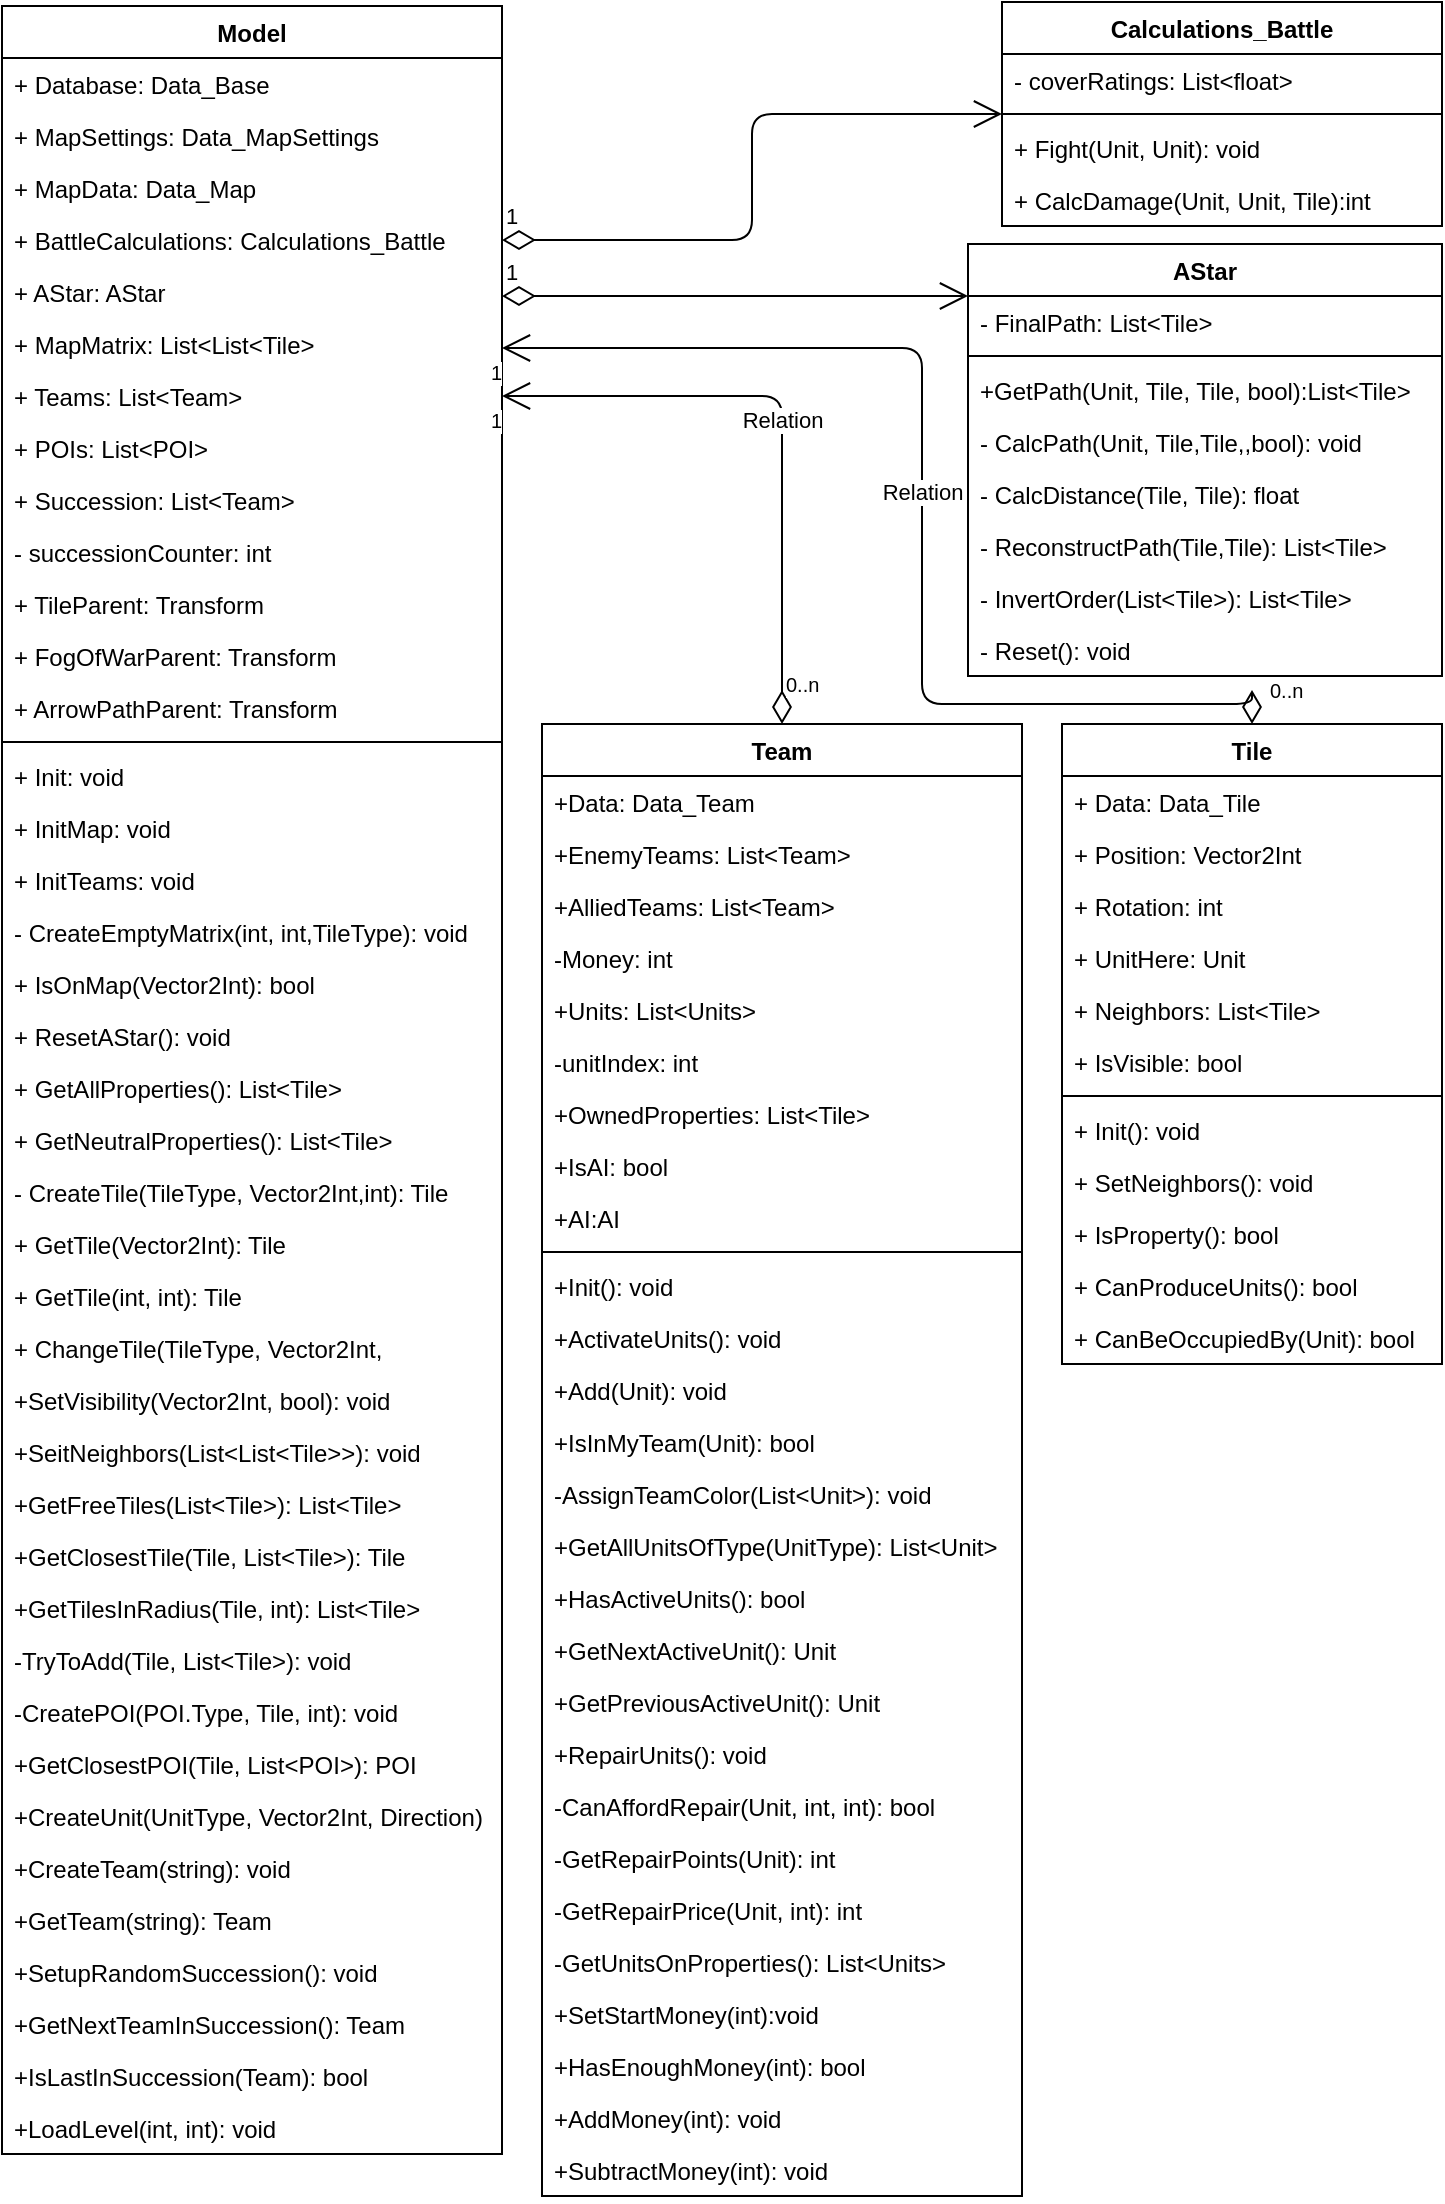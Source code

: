 <mxfile version="11.2.2" type="device" pages="1"><diagram name="Page-1" id="b5b7bab2-c9e2-2cf4-8b2a-24fd1a2a6d21"><mxGraphModel dx="1562" dy="771" grid="1" gridSize="10" guides="1" tooltips="1" connect="1" arrows="1" fold="1" page="1" pageScale="1" pageWidth="827" pageHeight="1169" background="#ffffff" math="0" shadow="0"><root><mxCell id="0"/><mxCell id="1" parent="0"/><mxCell id="hbsxiieKv2ef7Th6O5Lo-16" value="Model" style="swimlane;fontStyle=1;align=center;verticalAlign=top;childLayout=stackLayout;horizontal=1;startSize=26;horizontalStack=0;resizeParent=1;resizeParentMax=0;resizeLast=0;collapsible=1;marginBottom=0;" parent="1" vertex="1"><mxGeometry x="40" y="41" width="250" height="1074" as="geometry"><mxRectangle x="40" y="43" width="70" height="26" as="alternateBounds"/></mxGeometry></mxCell><mxCell id="hbsxiieKv2ef7Th6O5Lo-17" value="+ Database: Data_Base" style="text;strokeColor=none;fillColor=none;align=left;verticalAlign=top;spacingLeft=4;spacingRight=4;overflow=hidden;rotatable=0;points=[[0,0.5],[1,0.5]];portConstraint=eastwest;" parent="hbsxiieKv2ef7Th6O5Lo-16" vertex="1"><mxGeometry y="26" width="250" height="26" as="geometry"/></mxCell><mxCell id="hbsxiieKv2ef7Th6O5Lo-24" value="+ MapSettings: Data_MapSettings" style="text;strokeColor=none;fillColor=none;align=left;verticalAlign=top;spacingLeft=4;spacingRight=4;overflow=hidden;rotatable=0;points=[[0,0.5],[1,0.5]];portConstraint=eastwest;" parent="hbsxiieKv2ef7Th6O5Lo-16" vertex="1"><mxGeometry y="52" width="250" height="26" as="geometry"/></mxCell><mxCell id="hbsxiieKv2ef7Th6O5Lo-25" value="+ MapData: Data_Map" style="text;strokeColor=none;fillColor=none;align=left;verticalAlign=top;spacingLeft=4;spacingRight=4;overflow=hidden;rotatable=0;points=[[0,0.5],[1,0.5]];portConstraint=eastwest;" parent="hbsxiieKv2ef7Th6O5Lo-16" vertex="1"><mxGeometry y="78" width="250" height="26" as="geometry"/></mxCell><mxCell id="hbsxiieKv2ef7Th6O5Lo-26" value="+ BattleCalculations: Calculations_Battle" style="text;strokeColor=none;fillColor=none;align=left;verticalAlign=top;spacingLeft=4;spacingRight=4;overflow=hidden;rotatable=0;points=[[0,0.5],[1,0.5]];portConstraint=eastwest;" parent="hbsxiieKv2ef7Th6O5Lo-16" vertex="1"><mxGeometry y="104" width="250" height="26" as="geometry"/></mxCell><mxCell id="1qMAoFC8SpjkenO8ceGk-7" value="+ AStar: AStar" style="text;strokeColor=none;fillColor=none;align=left;verticalAlign=top;spacingLeft=4;spacingRight=4;overflow=hidden;rotatable=0;points=[[0,0.5],[1,0.5]];portConstraint=eastwest;" vertex="1" parent="hbsxiieKv2ef7Th6O5Lo-16"><mxGeometry y="130" width="250" height="26" as="geometry"/></mxCell><mxCell id="hbsxiieKv2ef7Th6O5Lo-27" value="+ MapMatrix: List&lt;List&lt;Tile&gt;&#xA;" style="text;strokeColor=none;fillColor=none;align=left;verticalAlign=top;spacingLeft=4;spacingRight=4;overflow=hidden;rotatable=0;points=[[0,0.5],[1,0.5]];portConstraint=eastwest;" parent="hbsxiieKv2ef7Th6O5Lo-16" vertex="1"><mxGeometry y="156" width="250" height="26" as="geometry"/></mxCell><mxCell id="hbsxiieKv2ef7Th6O5Lo-70" value="+ Teams: List&lt;Team&gt;" style="text;strokeColor=none;fillColor=none;align=left;verticalAlign=top;spacingLeft=4;spacingRight=4;overflow=hidden;rotatable=0;points=[[0,0.5],[1,0.5]];portConstraint=eastwest;" parent="hbsxiieKv2ef7Th6O5Lo-16" vertex="1"><mxGeometry y="182" width="250" height="26" as="geometry"/></mxCell><mxCell id="1qMAoFC8SpjkenO8ceGk-35" value="+ POIs: List&lt;POI&gt;" style="text;strokeColor=none;fillColor=none;align=left;verticalAlign=top;spacingLeft=4;spacingRight=4;overflow=hidden;rotatable=0;points=[[0,0.5],[1,0.5]];portConstraint=eastwest;" vertex="1" parent="hbsxiieKv2ef7Th6O5Lo-16"><mxGeometry y="208" width="250" height="26" as="geometry"/></mxCell><mxCell id="1qMAoFC8SpjkenO8ceGk-36" value="+ Succession: List&lt;Team&gt;" style="text;strokeColor=none;fillColor=none;align=left;verticalAlign=top;spacingLeft=4;spacingRight=4;overflow=hidden;rotatable=0;points=[[0,0.5],[1,0.5]];portConstraint=eastwest;" vertex="1" parent="hbsxiieKv2ef7Th6O5Lo-16"><mxGeometry y="234" width="250" height="26" as="geometry"/></mxCell><mxCell id="1qMAoFC8SpjkenO8ceGk-37" value="- successionCounter: int" style="text;strokeColor=none;fillColor=none;align=left;verticalAlign=top;spacingLeft=4;spacingRight=4;overflow=hidden;rotatable=0;points=[[0,0.5],[1,0.5]];portConstraint=eastwest;" vertex="1" parent="hbsxiieKv2ef7Th6O5Lo-16"><mxGeometry y="260" width="250" height="26" as="geometry"/></mxCell><mxCell id="1qMAoFC8SpjkenO8ceGk-38" value="+ TileParent: Transform" style="text;strokeColor=none;fillColor=none;align=left;verticalAlign=top;spacingLeft=4;spacingRight=4;overflow=hidden;rotatable=0;points=[[0,0.5],[1,0.5]];portConstraint=eastwest;" vertex="1" parent="hbsxiieKv2ef7Th6O5Lo-16"><mxGeometry y="286" width="250" height="26" as="geometry"/></mxCell><mxCell id="1qMAoFC8SpjkenO8ceGk-39" value="+ FogOfWarParent: Transform" style="text;strokeColor=none;fillColor=none;align=left;verticalAlign=top;spacingLeft=4;spacingRight=4;overflow=hidden;rotatable=0;points=[[0,0.5],[1,0.5]];portConstraint=eastwest;" vertex="1" parent="hbsxiieKv2ef7Th6O5Lo-16"><mxGeometry y="312" width="250" height="26" as="geometry"/></mxCell><mxCell id="1qMAoFC8SpjkenO8ceGk-40" value="+ ArrowPathParent: Transform" style="text;strokeColor=none;fillColor=none;align=left;verticalAlign=top;spacingLeft=4;spacingRight=4;overflow=hidden;rotatable=0;points=[[0,0.5],[1,0.5]];portConstraint=eastwest;" vertex="1" parent="hbsxiieKv2ef7Th6O5Lo-16"><mxGeometry y="338" width="250" height="26" as="geometry"/></mxCell><mxCell id="hbsxiieKv2ef7Th6O5Lo-18" value="" style="line;strokeWidth=1;fillColor=none;align=left;verticalAlign=middle;spacingTop=-1;spacingLeft=3;spacingRight=3;rotatable=0;labelPosition=right;points=[];portConstraint=eastwest;" parent="hbsxiieKv2ef7Th6O5Lo-16" vertex="1"><mxGeometry y="364" width="250" height="8" as="geometry"/></mxCell><mxCell id="hbsxiieKv2ef7Th6O5Lo-19" value="+ Init: void" style="text;strokeColor=none;fillColor=none;align=left;verticalAlign=top;spacingLeft=4;spacingRight=4;overflow=hidden;rotatable=0;points=[[0,0.5],[1,0.5]];portConstraint=eastwest;" parent="hbsxiieKv2ef7Th6O5Lo-16" vertex="1"><mxGeometry y="372" width="250" height="26" as="geometry"/></mxCell><mxCell id="1qMAoFC8SpjkenO8ceGk-41" value="+ InitMap: void" style="text;strokeColor=none;fillColor=none;align=left;verticalAlign=top;spacingLeft=4;spacingRight=4;overflow=hidden;rotatable=0;points=[[0,0.5],[1,0.5]];portConstraint=eastwest;" vertex="1" parent="hbsxiieKv2ef7Th6O5Lo-16"><mxGeometry y="398" width="250" height="26" as="geometry"/></mxCell><mxCell id="1qMAoFC8SpjkenO8ceGk-42" value="+ InitTeams: void" style="text;strokeColor=none;fillColor=none;align=left;verticalAlign=top;spacingLeft=4;spacingRight=4;overflow=hidden;rotatable=0;points=[[0,0.5],[1,0.5]];portConstraint=eastwest;" vertex="1" parent="hbsxiieKv2ef7Th6O5Lo-16"><mxGeometry y="424" width="250" height="26" as="geometry"/></mxCell><mxCell id="1qMAoFC8SpjkenO8ceGk-43" value="- CreateEmptyMatrix(int, int,TileType): void" style="text;strokeColor=none;fillColor=none;align=left;verticalAlign=top;spacingLeft=4;spacingRight=4;overflow=hidden;rotatable=0;points=[[0,0.5],[1,0.5]];portConstraint=eastwest;" vertex="1" parent="hbsxiieKv2ef7Th6O5Lo-16"><mxGeometry y="450" width="250" height="26" as="geometry"/></mxCell><mxCell id="1qMAoFC8SpjkenO8ceGk-44" value="+ IsOnMap(Vector2Int): bool" style="text;strokeColor=none;fillColor=none;align=left;verticalAlign=top;spacingLeft=4;spacingRight=4;overflow=hidden;rotatable=0;points=[[0,0.5],[1,0.5]];portConstraint=eastwest;" vertex="1" parent="hbsxiieKv2ef7Th6O5Lo-16"><mxGeometry y="476" width="250" height="26" as="geometry"/></mxCell><mxCell id="hbsxiieKv2ef7Th6O5Lo-28" value="+ ResetAStar(): void" style="text;strokeColor=none;fillColor=none;align=left;verticalAlign=top;spacingLeft=4;spacingRight=4;overflow=hidden;rotatable=0;points=[[0,0.5],[1,0.5]];portConstraint=eastwest;" parent="hbsxiieKv2ef7Th6O5Lo-16" vertex="1"><mxGeometry y="502" width="250" height="26" as="geometry"/></mxCell><mxCell id="hbsxiieKv2ef7Th6O5Lo-29" value="+ GetAllProperties(): List&lt;Tile&gt;" style="text;strokeColor=none;fillColor=none;align=left;verticalAlign=top;spacingLeft=4;spacingRight=4;overflow=hidden;rotatable=0;points=[[0,0.5],[1,0.5]];portConstraint=eastwest;" parent="hbsxiieKv2ef7Th6O5Lo-16" vertex="1"><mxGeometry y="528" width="250" height="26" as="geometry"/></mxCell><mxCell id="1qMAoFC8SpjkenO8ceGk-46" value="+ GetNeutralProperties(): List&lt;Tile&gt;" style="text;strokeColor=none;fillColor=none;align=left;verticalAlign=top;spacingLeft=4;spacingRight=4;overflow=hidden;rotatable=0;points=[[0,0.5],[1,0.5]];portConstraint=eastwest;" vertex="1" parent="hbsxiieKv2ef7Th6O5Lo-16"><mxGeometry y="554" width="250" height="26" as="geometry"/></mxCell><mxCell id="hbsxiieKv2ef7Th6O5Lo-30" value="- CreateTile(TileType, Vector2Int,int): Tile" style="text;strokeColor=none;fillColor=none;align=left;verticalAlign=top;spacingLeft=4;spacingRight=4;overflow=hidden;rotatable=0;points=[[0,0.5],[1,0.5]];portConstraint=eastwest;" parent="hbsxiieKv2ef7Th6O5Lo-16" vertex="1"><mxGeometry y="580" width="250" height="26" as="geometry"/></mxCell><mxCell id="1qMAoFC8SpjkenO8ceGk-47" value="+ GetTile(Vector2Int): Tile" style="text;strokeColor=none;fillColor=none;align=left;verticalAlign=top;spacingLeft=4;spacingRight=4;overflow=hidden;rotatable=0;points=[[0,0.5],[1,0.5]];portConstraint=eastwest;" vertex="1" parent="hbsxiieKv2ef7Th6O5Lo-16"><mxGeometry y="606" width="250" height="26" as="geometry"/></mxCell><mxCell id="1qMAoFC8SpjkenO8ceGk-48" value="+ GetTile(int, int): Tile" style="text;strokeColor=none;fillColor=none;align=left;verticalAlign=top;spacingLeft=4;spacingRight=4;overflow=hidden;rotatable=0;points=[[0,0.5],[1,0.5]];portConstraint=eastwest;" vertex="1" parent="hbsxiieKv2ef7Th6O5Lo-16"><mxGeometry y="632" width="250" height="26" as="geometry"/></mxCell><mxCell id="1qMAoFC8SpjkenO8ceGk-49" value="+ ChangeTile(TileType, Vector2Int, " style="text;strokeColor=none;fillColor=none;align=left;verticalAlign=top;spacingLeft=4;spacingRight=4;overflow=hidden;rotatable=0;points=[[0,0.5],[1,0.5]];portConstraint=eastwest;" vertex="1" parent="hbsxiieKv2ef7Th6O5Lo-16"><mxGeometry y="658" width="250" height="26" as="geometry"/></mxCell><mxCell id="hbsxiieKv2ef7Th6O5Lo-31" value="+SetVisibility(Vector2Int, bool): void" style="text;strokeColor=none;fillColor=none;align=left;verticalAlign=top;spacingLeft=4;spacingRight=4;overflow=hidden;rotatable=0;points=[[0,0.5],[1,0.5]];portConstraint=eastwest;" parent="hbsxiieKv2ef7Th6O5Lo-16" vertex="1"><mxGeometry y="684" width="250" height="26" as="geometry"/></mxCell><mxCell id="1qMAoFC8SpjkenO8ceGk-50" value="+SeitNeighbors(List&lt;List&lt;Tile&gt;&gt;): void&#xA;" style="text;strokeColor=none;fillColor=none;align=left;verticalAlign=top;spacingLeft=4;spacingRight=4;overflow=hidden;rotatable=0;points=[[0,0.5],[1,0.5]];portConstraint=eastwest;" vertex="1" parent="hbsxiieKv2ef7Th6O5Lo-16"><mxGeometry y="710" width="250" height="26" as="geometry"/></mxCell><mxCell id="1qMAoFC8SpjkenO8ceGk-51" value="+GetFreeTiles(List&lt;Tile&gt;): List&lt;Tile&gt;" style="text;strokeColor=none;fillColor=none;align=left;verticalAlign=top;spacingLeft=4;spacingRight=4;overflow=hidden;rotatable=0;points=[[0,0.5],[1,0.5]];portConstraint=eastwest;" vertex="1" parent="hbsxiieKv2ef7Th6O5Lo-16"><mxGeometry y="736" width="250" height="26" as="geometry"/></mxCell><mxCell id="1qMAoFC8SpjkenO8ceGk-52" value="+GetClosestTile(Tile, List&lt;Tile&gt;): Tile" style="text;strokeColor=none;fillColor=none;align=left;verticalAlign=top;spacingLeft=4;spacingRight=4;overflow=hidden;rotatable=0;points=[[0,0.5],[1,0.5]];portConstraint=eastwest;" vertex="1" parent="hbsxiieKv2ef7Th6O5Lo-16"><mxGeometry y="762" width="250" height="26" as="geometry"/></mxCell><mxCell id="1qMAoFC8SpjkenO8ceGk-53" value="+GetTilesInRadius(Tile, int): List&lt;Tile&gt;" style="text;strokeColor=none;fillColor=none;align=left;verticalAlign=top;spacingLeft=4;spacingRight=4;overflow=hidden;rotatable=0;points=[[0,0.5],[1,0.5]];portConstraint=eastwest;" vertex="1" parent="hbsxiieKv2ef7Th6O5Lo-16"><mxGeometry y="788" width="250" height="26" as="geometry"/></mxCell><mxCell id="hbsxiieKv2ef7Th6O5Lo-32" value="-TryToAdd(Tile, List&lt;Tile&gt;): void" style="text;strokeColor=none;fillColor=none;align=left;verticalAlign=top;spacingLeft=4;spacingRight=4;overflow=hidden;rotatable=0;points=[[0,0.5],[1,0.5]];portConstraint=eastwest;" parent="hbsxiieKv2ef7Th6O5Lo-16" vertex="1"><mxGeometry y="814" width="250" height="26" as="geometry"/></mxCell><mxCell id="1qMAoFC8SpjkenO8ceGk-54" value="-CreatePOI(POI.Type, Tile, int): void" style="text;strokeColor=none;fillColor=none;align=left;verticalAlign=top;spacingLeft=4;spacingRight=4;overflow=hidden;rotatable=0;points=[[0,0.5],[1,0.5]];portConstraint=eastwest;" vertex="1" parent="hbsxiieKv2ef7Th6O5Lo-16"><mxGeometry y="840" width="250" height="26" as="geometry"/></mxCell><mxCell id="1qMAoFC8SpjkenO8ceGk-55" value="+GetClosestPOI(Tile, List&lt;POI&gt;): POI" style="text;strokeColor=none;fillColor=none;align=left;verticalAlign=top;spacingLeft=4;spacingRight=4;overflow=hidden;rotatable=0;points=[[0,0.5],[1,0.5]];portConstraint=eastwest;" vertex="1" parent="hbsxiieKv2ef7Th6O5Lo-16"><mxGeometry y="866" width="250" height="26" as="geometry"/></mxCell><mxCell id="1qMAoFC8SpjkenO8ceGk-56" value="+CreateUnit(UnitType, Vector2Int, Direction)" style="text;strokeColor=none;fillColor=none;align=left;verticalAlign=top;spacingLeft=4;spacingRight=4;overflow=hidden;rotatable=0;points=[[0,0.5],[1,0.5]];portConstraint=eastwest;" vertex="1" parent="hbsxiieKv2ef7Th6O5Lo-16"><mxGeometry y="892" width="250" height="26" as="geometry"/></mxCell><mxCell id="1qMAoFC8SpjkenO8ceGk-57" value="+CreateTeam(string): void" style="text;strokeColor=none;fillColor=none;align=left;verticalAlign=top;spacingLeft=4;spacingRight=4;overflow=hidden;rotatable=0;points=[[0,0.5],[1,0.5]];portConstraint=eastwest;" vertex="1" parent="hbsxiieKv2ef7Th6O5Lo-16"><mxGeometry y="918" width="250" height="26" as="geometry"/></mxCell><mxCell id="1qMAoFC8SpjkenO8ceGk-59" value="+GetTeam(string): Team" style="text;strokeColor=none;fillColor=none;align=left;verticalAlign=top;spacingLeft=4;spacingRight=4;overflow=hidden;rotatable=0;points=[[0,0.5],[1,0.5]];portConstraint=eastwest;" vertex="1" parent="hbsxiieKv2ef7Th6O5Lo-16"><mxGeometry y="944" width="250" height="26" as="geometry"/></mxCell><mxCell id="1qMAoFC8SpjkenO8ceGk-60" value="+SetupRandomSuccession(): void" style="text;strokeColor=none;fillColor=none;align=left;verticalAlign=top;spacingLeft=4;spacingRight=4;overflow=hidden;rotatable=0;points=[[0,0.5],[1,0.5]];portConstraint=eastwest;" vertex="1" parent="hbsxiieKv2ef7Th6O5Lo-16"><mxGeometry y="970" width="250" height="26" as="geometry"/></mxCell><mxCell id="1qMAoFC8SpjkenO8ceGk-61" value="+GetNextTeamInSuccession(): Team" style="text;strokeColor=none;fillColor=none;align=left;verticalAlign=top;spacingLeft=4;spacingRight=4;overflow=hidden;rotatable=0;points=[[0,0.5],[1,0.5]];portConstraint=eastwest;" vertex="1" parent="hbsxiieKv2ef7Th6O5Lo-16"><mxGeometry y="996" width="250" height="26" as="geometry"/></mxCell><mxCell id="1qMAoFC8SpjkenO8ceGk-62" value="+IsLastInSuccession(Team): bool" style="text;strokeColor=none;fillColor=none;align=left;verticalAlign=top;spacingLeft=4;spacingRight=4;overflow=hidden;rotatable=0;points=[[0,0.5],[1,0.5]];portConstraint=eastwest;" vertex="1" parent="hbsxiieKv2ef7Th6O5Lo-16"><mxGeometry y="1022" width="250" height="26" as="geometry"/></mxCell><mxCell id="1qMAoFC8SpjkenO8ceGk-64" value="+LoadLevel(int, int): void" style="text;strokeColor=none;fillColor=none;align=left;verticalAlign=top;spacingLeft=4;spacingRight=4;overflow=hidden;rotatable=0;points=[[0,0.5],[1,0.5]];portConstraint=eastwest;" vertex="1" parent="hbsxiieKv2ef7Th6O5Lo-16"><mxGeometry y="1048" width="250" height="26" as="geometry"/></mxCell><mxCell id="hbsxiieKv2ef7Th6O5Lo-63" value="Calculations_Battle" style="swimlane;fontStyle=1;align=center;verticalAlign=top;childLayout=stackLayout;horizontal=1;startSize=26;horizontalStack=0;resizeParent=1;resizeParentMax=0;resizeLast=0;collapsible=1;marginBottom=0;" parent="1" vertex="1"><mxGeometry x="540" y="39" width="220" height="112" as="geometry"/></mxCell><mxCell id="hbsxiieKv2ef7Th6O5Lo-64" value="- coverRatings: List&lt;float&gt;" style="text;strokeColor=none;fillColor=none;align=left;verticalAlign=top;spacingLeft=4;spacingRight=4;overflow=hidden;rotatable=0;points=[[0,0.5],[1,0.5]];portConstraint=eastwest;" parent="hbsxiieKv2ef7Th6O5Lo-63" vertex="1"><mxGeometry y="26" width="220" height="26" as="geometry"/></mxCell><mxCell id="hbsxiieKv2ef7Th6O5Lo-65" value="" style="line;strokeWidth=1;fillColor=none;align=left;verticalAlign=middle;spacingTop=-1;spacingLeft=3;spacingRight=3;rotatable=0;labelPosition=right;points=[];portConstraint=eastwest;" parent="hbsxiieKv2ef7Th6O5Lo-63" vertex="1"><mxGeometry y="52" width="220" height="8" as="geometry"/></mxCell><mxCell id="hbsxiieKv2ef7Th6O5Lo-66" value="+ Fight(Unit, Unit): void" style="text;strokeColor=none;fillColor=none;align=left;verticalAlign=top;spacingLeft=4;spacingRight=4;overflow=hidden;rotatable=0;points=[[0,0.5],[1,0.5]];portConstraint=eastwest;" parent="hbsxiieKv2ef7Th6O5Lo-63" vertex="1"><mxGeometry y="60" width="220" height="26" as="geometry"/></mxCell><mxCell id="hbsxiieKv2ef7Th6O5Lo-68" value="+ CalcDamage(Unit, Unit, Tile):int" style="text;strokeColor=none;fillColor=none;align=left;verticalAlign=top;spacingLeft=4;spacingRight=4;overflow=hidden;rotatable=0;points=[[0,0.5],[1,0.5]];portConstraint=eastwest;" parent="hbsxiieKv2ef7Th6O5Lo-63" vertex="1"><mxGeometry y="86" width="220" height="26" as="geometry"/></mxCell><mxCell id="hbsxiieKv2ef7Th6O5Lo-71" value="Tile" style="swimlane;fontStyle=1;align=center;verticalAlign=top;childLayout=stackLayout;horizontal=1;startSize=26;horizontalStack=0;resizeParent=1;resizeParentMax=0;resizeLast=0;collapsible=1;marginBottom=0;" parent="1" vertex="1"><mxGeometry x="570" y="400" width="190" height="320" as="geometry"/></mxCell><mxCell id="hbsxiieKv2ef7Th6O5Lo-72" value="+ Data: Data_Tile" style="text;strokeColor=none;fillColor=none;align=left;verticalAlign=top;spacingLeft=4;spacingRight=4;overflow=hidden;rotatable=0;points=[[0,0.5],[1,0.5]];portConstraint=eastwest;" parent="hbsxiieKv2ef7Th6O5Lo-71" vertex="1"><mxGeometry y="26" width="190" height="26" as="geometry"/></mxCell><mxCell id="hbsxiieKv2ef7Th6O5Lo-85" value="+ Position: Vector2Int" style="text;strokeColor=none;fillColor=none;align=left;verticalAlign=top;spacingLeft=4;spacingRight=4;overflow=hidden;rotatable=0;points=[[0,0.5],[1,0.5]];portConstraint=eastwest;" parent="hbsxiieKv2ef7Th6O5Lo-71" vertex="1"><mxGeometry y="52" width="190" height="26" as="geometry"/></mxCell><mxCell id="hbsxiieKv2ef7Th6O5Lo-86" value="+ Rotation: int" style="text;strokeColor=none;fillColor=none;align=left;verticalAlign=top;spacingLeft=4;spacingRight=4;overflow=hidden;rotatable=0;points=[[0,0.5],[1,0.5]];portConstraint=eastwest;" parent="hbsxiieKv2ef7Th6O5Lo-71" vertex="1"><mxGeometry y="78" width="190" height="26" as="geometry"/></mxCell><mxCell id="hbsxiieKv2ef7Th6O5Lo-87" value="+ UnitHere: Unit" style="text;strokeColor=none;fillColor=none;align=left;verticalAlign=top;spacingLeft=4;spacingRight=4;overflow=hidden;rotatable=0;points=[[0,0.5],[1,0.5]];portConstraint=eastwest;" parent="hbsxiieKv2ef7Th6O5Lo-71" vertex="1"><mxGeometry y="104" width="190" height="26" as="geometry"/></mxCell><mxCell id="hbsxiieKv2ef7Th6O5Lo-88" value="+ Neighbors: List&lt;Tile&gt;" style="text;strokeColor=none;fillColor=none;align=left;verticalAlign=top;spacingLeft=4;spacingRight=4;overflow=hidden;rotatable=0;points=[[0,0.5],[1,0.5]];portConstraint=eastwest;" parent="hbsxiieKv2ef7Th6O5Lo-71" vertex="1"><mxGeometry y="130" width="190" height="26" as="geometry"/></mxCell><mxCell id="hbsxiieKv2ef7Th6O5Lo-89" value="+ IsVisible: bool" style="text;strokeColor=none;fillColor=none;align=left;verticalAlign=top;spacingLeft=4;spacingRight=4;overflow=hidden;rotatable=0;points=[[0,0.5],[1,0.5]];portConstraint=eastwest;" parent="hbsxiieKv2ef7Th6O5Lo-71" vertex="1"><mxGeometry y="156" width="190" height="26" as="geometry"/></mxCell><mxCell id="hbsxiieKv2ef7Th6O5Lo-73" value="" style="line;strokeWidth=1;fillColor=none;align=left;verticalAlign=middle;spacingTop=-1;spacingLeft=3;spacingRight=3;rotatable=0;labelPosition=right;points=[];portConstraint=eastwest;" parent="hbsxiieKv2ef7Th6O5Lo-71" vertex="1"><mxGeometry y="182" width="190" height="8" as="geometry"/></mxCell><mxCell id="hbsxiieKv2ef7Th6O5Lo-74" value="+ Init(): void" style="text;strokeColor=none;fillColor=none;align=left;verticalAlign=top;spacingLeft=4;spacingRight=4;overflow=hidden;rotatable=0;points=[[0,0.5],[1,0.5]];portConstraint=eastwest;" parent="hbsxiieKv2ef7Th6O5Lo-71" vertex="1"><mxGeometry y="190" width="190" height="26" as="geometry"/></mxCell><mxCell id="hbsxiieKv2ef7Th6O5Lo-91" value="+ SetNeighbors(): void" style="text;strokeColor=none;fillColor=none;align=left;verticalAlign=top;spacingLeft=4;spacingRight=4;overflow=hidden;rotatable=0;points=[[0,0.5],[1,0.5]];portConstraint=eastwest;" parent="hbsxiieKv2ef7Th6O5Lo-71" vertex="1"><mxGeometry y="216" width="190" height="26" as="geometry"/></mxCell><mxCell id="hbsxiieKv2ef7Th6O5Lo-92" value="+ IsProperty(): bool" style="text;strokeColor=none;fillColor=none;align=left;verticalAlign=top;spacingLeft=4;spacingRight=4;overflow=hidden;rotatable=0;points=[[0,0.5],[1,0.5]];portConstraint=eastwest;" parent="hbsxiieKv2ef7Th6O5Lo-71" vertex="1"><mxGeometry y="242" width="190" height="26" as="geometry"/></mxCell><mxCell id="hbsxiieKv2ef7Th6O5Lo-93" value="+ CanProduceUnits(): bool" style="text;strokeColor=none;fillColor=none;align=left;verticalAlign=top;spacingLeft=4;spacingRight=4;overflow=hidden;rotatable=0;points=[[0,0.5],[1,0.5]];portConstraint=eastwest;" parent="hbsxiieKv2ef7Th6O5Lo-71" vertex="1"><mxGeometry y="268" width="190" height="26" as="geometry"/></mxCell><mxCell id="hbsxiieKv2ef7Th6O5Lo-94" value="+ CanBeOccupiedBy(Unit): bool" style="text;strokeColor=none;fillColor=none;align=left;verticalAlign=top;spacingLeft=4;spacingRight=4;overflow=hidden;rotatable=0;points=[[0,0.5],[1,0.5]];portConstraint=eastwest;" parent="hbsxiieKv2ef7Th6O5Lo-71" vertex="1"><mxGeometry y="294" width="190" height="26" as="geometry"/></mxCell><mxCell id="hbsxiieKv2ef7Th6O5Lo-75" value="Relation" style="endArrow=open;html=1;endSize=12;startArrow=diamondThin;startSize=14;startFill=0;edgeStyle=orthogonalEdgeStyle;" parent="1" source="hbsxiieKv2ef7Th6O5Lo-71" target="hbsxiieKv2ef7Th6O5Lo-27" edge="1"><mxGeometry relative="1" as="geometry"><mxPoint x="560" y="190" as="sourcePoint"/><mxPoint x="720" y="190" as="targetPoint"/><Array as="points"><mxPoint x="665" y="390"/><mxPoint x="500" y="390"/><mxPoint x="500" y="212"/></Array></mxGeometry></mxCell><mxCell id="hbsxiieKv2ef7Th6O5Lo-76" value="0..n" style="resizable=0;html=1;align=left;verticalAlign=top;labelBackgroundColor=#ffffff;fontSize=10;" parent="hbsxiieKv2ef7Th6O5Lo-75" connectable="0" vertex="1"><mxGeometry x="-1" relative="1" as="geometry"><mxPoint x="7" y="-29" as="offset"/></mxGeometry></mxCell><mxCell id="hbsxiieKv2ef7Th6O5Lo-77" value="1" style="resizable=0;html=1;align=right;verticalAlign=top;labelBackgroundColor=#ffffff;fontSize=10;" parent="hbsxiieKv2ef7Th6O5Lo-75" connectable="0" vertex="1"><mxGeometry x="1" relative="1" as="geometry"/></mxCell><mxCell id="1qMAoFC8SpjkenO8ceGk-2" value="Team" style="swimlane;fontStyle=1;align=center;verticalAlign=top;childLayout=stackLayout;horizontal=1;startSize=26;horizontalStack=0;resizeParent=1;resizeParentMax=0;resizeLast=0;collapsible=1;marginBottom=0;" vertex="1" parent="1"><mxGeometry x="310" y="400" width="240" height="736" as="geometry"/></mxCell><mxCell id="1qMAoFC8SpjkenO8ceGk-3" value="+Data: Data_Team" style="text;strokeColor=none;fillColor=none;align=left;verticalAlign=top;spacingLeft=4;spacingRight=4;overflow=hidden;rotatable=0;points=[[0,0.5],[1,0.5]];portConstraint=eastwest;" vertex="1" parent="1qMAoFC8SpjkenO8ceGk-2"><mxGeometry y="26" width="240" height="26" as="geometry"/></mxCell><mxCell id="1qMAoFC8SpjkenO8ceGk-69" value="+EnemyTeams: List&lt;Team&gt;" style="text;strokeColor=none;fillColor=none;align=left;verticalAlign=top;spacingLeft=4;spacingRight=4;overflow=hidden;rotatable=0;points=[[0,0.5],[1,0.5]];portConstraint=eastwest;" vertex="1" parent="1qMAoFC8SpjkenO8ceGk-2"><mxGeometry y="52" width="240" height="26" as="geometry"/></mxCell><mxCell id="1qMAoFC8SpjkenO8ceGk-70" value="+AlliedTeams: List&lt;Team&gt;" style="text;strokeColor=none;fillColor=none;align=left;verticalAlign=top;spacingLeft=4;spacingRight=4;overflow=hidden;rotatable=0;points=[[0,0.5],[1,0.5]];portConstraint=eastwest;" vertex="1" parent="1qMAoFC8SpjkenO8ceGk-2"><mxGeometry y="78" width="240" height="26" as="geometry"/></mxCell><mxCell id="1qMAoFC8SpjkenO8ceGk-71" value="-Money: int" style="text;strokeColor=none;fillColor=none;align=left;verticalAlign=top;spacingLeft=4;spacingRight=4;overflow=hidden;rotatable=0;points=[[0,0.5],[1,0.5]];portConstraint=eastwest;" vertex="1" parent="1qMAoFC8SpjkenO8ceGk-2"><mxGeometry y="104" width="240" height="26" as="geometry"/></mxCell><mxCell id="1qMAoFC8SpjkenO8ceGk-72" value="+Units: List&lt;Units&gt;" style="text;strokeColor=none;fillColor=none;align=left;verticalAlign=top;spacingLeft=4;spacingRight=4;overflow=hidden;rotatable=0;points=[[0,0.5],[1,0.5]];portConstraint=eastwest;" vertex="1" parent="1qMAoFC8SpjkenO8ceGk-2"><mxGeometry y="130" width="240" height="26" as="geometry"/></mxCell><mxCell id="1qMAoFC8SpjkenO8ceGk-73" value="-unitIndex: int" style="text;strokeColor=none;fillColor=none;align=left;verticalAlign=top;spacingLeft=4;spacingRight=4;overflow=hidden;rotatable=0;points=[[0,0.5],[1,0.5]];portConstraint=eastwest;" vertex="1" parent="1qMAoFC8SpjkenO8ceGk-2"><mxGeometry y="156" width="240" height="26" as="geometry"/></mxCell><mxCell id="1qMAoFC8SpjkenO8ceGk-74" value="+OwnedProperties: List&lt;Tile&gt;" style="text;strokeColor=none;fillColor=none;align=left;verticalAlign=top;spacingLeft=4;spacingRight=4;overflow=hidden;rotatable=0;points=[[0,0.5],[1,0.5]];portConstraint=eastwest;" vertex="1" parent="1qMAoFC8SpjkenO8ceGk-2"><mxGeometry y="182" width="240" height="26" as="geometry"/></mxCell><mxCell id="1qMAoFC8SpjkenO8ceGk-75" value="+IsAI: bool" style="text;strokeColor=none;fillColor=none;align=left;verticalAlign=top;spacingLeft=4;spacingRight=4;overflow=hidden;rotatable=0;points=[[0,0.5],[1,0.5]];portConstraint=eastwest;" vertex="1" parent="1qMAoFC8SpjkenO8ceGk-2"><mxGeometry y="208" width="240" height="26" as="geometry"/></mxCell><mxCell id="1qMAoFC8SpjkenO8ceGk-76" value="+AI:AI" style="text;strokeColor=none;fillColor=none;align=left;verticalAlign=top;spacingLeft=4;spacingRight=4;overflow=hidden;rotatable=0;points=[[0,0.5],[1,0.5]];portConstraint=eastwest;" vertex="1" parent="1qMAoFC8SpjkenO8ceGk-2"><mxGeometry y="234" width="240" height="26" as="geometry"/></mxCell><mxCell id="1qMAoFC8SpjkenO8ceGk-4" value="" style="line;strokeWidth=1;fillColor=none;align=left;verticalAlign=middle;spacingTop=-1;spacingLeft=3;spacingRight=3;rotatable=0;labelPosition=right;points=[];portConstraint=eastwest;" vertex="1" parent="1qMAoFC8SpjkenO8ceGk-2"><mxGeometry y="260" width="240" height="8" as="geometry"/></mxCell><mxCell id="1qMAoFC8SpjkenO8ceGk-5" value="+Init(): void&#xA;" style="text;strokeColor=none;fillColor=none;align=left;verticalAlign=top;spacingLeft=4;spacingRight=4;overflow=hidden;rotatable=0;points=[[0,0.5],[1,0.5]];portConstraint=eastwest;" vertex="1" parent="1qMAoFC8SpjkenO8ceGk-2"><mxGeometry y="268" width="240" height="26" as="geometry"/></mxCell><mxCell id="1qMAoFC8SpjkenO8ceGk-77" value="+ActivateUnits(): void" style="text;strokeColor=none;fillColor=none;align=left;verticalAlign=top;spacingLeft=4;spacingRight=4;overflow=hidden;rotatable=0;points=[[0,0.5],[1,0.5]];portConstraint=eastwest;" vertex="1" parent="1qMAoFC8SpjkenO8ceGk-2"><mxGeometry y="294" width="240" height="26" as="geometry"/></mxCell><mxCell id="1qMAoFC8SpjkenO8ceGk-78" value="+Add(Unit): void" style="text;strokeColor=none;fillColor=none;align=left;verticalAlign=top;spacingLeft=4;spacingRight=4;overflow=hidden;rotatable=0;points=[[0,0.5],[1,0.5]];portConstraint=eastwest;" vertex="1" parent="1qMAoFC8SpjkenO8ceGk-2"><mxGeometry y="320" width="240" height="26" as="geometry"/></mxCell><mxCell id="1qMAoFC8SpjkenO8ceGk-79" value="+IsInMyTeam(Unit): bool" style="text;strokeColor=none;fillColor=none;align=left;verticalAlign=top;spacingLeft=4;spacingRight=4;overflow=hidden;rotatable=0;points=[[0,0.5],[1,0.5]];portConstraint=eastwest;" vertex="1" parent="1qMAoFC8SpjkenO8ceGk-2"><mxGeometry y="346" width="240" height="26" as="geometry"/></mxCell><mxCell id="1qMAoFC8SpjkenO8ceGk-80" value="-AssignTeamColor(List&lt;Unit&gt;): void" style="text;strokeColor=none;fillColor=none;align=left;verticalAlign=top;spacingLeft=4;spacingRight=4;overflow=hidden;rotatable=0;points=[[0,0.5],[1,0.5]];portConstraint=eastwest;" vertex="1" parent="1qMAoFC8SpjkenO8ceGk-2"><mxGeometry y="372" width="240" height="26" as="geometry"/></mxCell><mxCell id="1qMAoFC8SpjkenO8ceGk-81" value="+GetAllUnitsOfType(UnitType): List&lt;Unit&gt;" style="text;strokeColor=none;fillColor=none;align=left;verticalAlign=top;spacingLeft=4;spacingRight=4;overflow=hidden;rotatable=0;points=[[0,0.5],[1,0.5]];portConstraint=eastwest;" vertex="1" parent="1qMAoFC8SpjkenO8ceGk-2"><mxGeometry y="398" width="240" height="26" as="geometry"/></mxCell><mxCell id="1qMAoFC8SpjkenO8ceGk-83" value="+HasActiveUnits(): bool" style="text;strokeColor=none;fillColor=none;align=left;verticalAlign=top;spacingLeft=4;spacingRight=4;overflow=hidden;rotatable=0;points=[[0,0.5],[1,0.5]];portConstraint=eastwest;" vertex="1" parent="1qMAoFC8SpjkenO8ceGk-2"><mxGeometry y="424" width="240" height="26" as="geometry"/></mxCell><mxCell id="1qMAoFC8SpjkenO8ceGk-82" value="+GetNextActiveUnit(): Unit" style="text;strokeColor=none;fillColor=none;align=left;verticalAlign=top;spacingLeft=4;spacingRight=4;overflow=hidden;rotatable=0;points=[[0,0.5],[1,0.5]];portConstraint=eastwest;" vertex="1" parent="1qMAoFC8SpjkenO8ceGk-2"><mxGeometry y="450" width="240" height="26" as="geometry"/></mxCell><mxCell id="1qMAoFC8SpjkenO8ceGk-85" value="+GetPreviousActiveUnit(): Unit" style="text;strokeColor=none;fillColor=none;align=left;verticalAlign=top;spacingLeft=4;spacingRight=4;overflow=hidden;rotatable=0;points=[[0,0.5],[1,0.5]];portConstraint=eastwest;" vertex="1" parent="1qMAoFC8SpjkenO8ceGk-2"><mxGeometry y="476" width="240" height="26" as="geometry"/></mxCell><mxCell id="1qMAoFC8SpjkenO8ceGk-86" value="+RepairUnits(): void" style="text;strokeColor=none;fillColor=none;align=left;verticalAlign=top;spacingLeft=4;spacingRight=4;overflow=hidden;rotatable=0;points=[[0,0.5],[1,0.5]];portConstraint=eastwest;" vertex="1" parent="1qMAoFC8SpjkenO8ceGk-2"><mxGeometry y="502" width="240" height="26" as="geometry"/></mxCell><mxCell id="1qMAoFC8SpjkenO8ceGk-87" value="-CanAffordRepair(Unit, int, int): bool" style="text;strokeColor=none;fillColor=none;align=left;verticalAlign=top;spacingLeft=4;spacingRight=4;overflow=hidden;rotatable=0;points=[[0,0.5],[1,0.5]];portConstraint=eastwest;" vertex="1" parent="1qMAoFC8SpjkenO8ceGk-2"><mxGeometry y="528" width="240" height="26" as="geometry"/></mxCell><mxCell id="1qMAoFC8SpjkenO8ceGk-88" value="-GetRepairPoints(Unit): int" style="text;strokeColor=none;fillColor=none;align=left;verticalAlign=top;spacingLeft=4;spacingRight=4;overflow=hidden;rotatable=0;points=[[0,0.5],[1,0.5]];portConstraint=eastwest;" vertex="1" parent="1qMAoFC8SpjkenO8ceGk-2"><mxGeometry y="554" width="240" height="26" as="geometry"/></mxCell><mxCell id="1qMAoFC8SpjkenO8ceGk-89" value="-GetRepairPrice(Unit, int): int" style="text;strokeColor=none;fillColor=none;align=left;verticalAlign=top;spacingLeft=4;spacingRight=4;overflow=hidden;rotatable=0;points=[[0,0.5],[1,0.5]];portConstraint=eastwest;" vertex="1" parent="1qMAoFC8SpjkenO8ceGk-2"><mxGeometry y="580" width="240" height="26" as="geometry"/></mxCell><mxCell id="1qMAoFC8SpjkenO8ceGk-97" value="-GetUnitsOnProperties(): List&lt;Units&gt;" style="text;strokeColor=none;fillColor=none;align=left;verticalAlign=top;spacingLeft=4;spacingRight=4;overflow=hidden;rotatable=0;points=[[0,0.5],[1,0.5]];portConstraint=eastwest;" vertex="1" parent="1qMAoFC8SpjkenO8ceGk-2"><mxGeometry y="606" width="240" height="26" as="geometry"/></mxCell><mxCell id="1qMAoFC8SpjkenO8ceGk-90" value="+SetStartMoney(int):void" style="text;strokeColor=none;fillColor=none;align=left;verticalAlign=top;spacingLeft=4;spacingRight=4;overflow=hidden;rotatable=0;points=[[0,0.5],[1,0.5]];portConstraint=eastwest;" vertex="1" parent="1qMAoFC8SpjkenO8ceGk-2"><mxGeometry y="632" width="240" height="26" as="geometry"/></mxCell><mxCell id="1qMAoFC8SpjkenO8ceGk-91" value="+HasEnoughMoney(int): bool&#xA;" style="text;strokeColor=none;fillColor=none;align=left;verticalAlign=top;spacingLeft=4;spacingRight=4;overflow=hidden;rotatable=0;points=[[0,0.5],[1,0.5]];portConstraint=eastwest;" vertex="1" parent="1qMAoFC8SpjkenO8ceGk-2"><mxGeometry y="658" width="240" height="26" as="geometry"/></mxCell><mxCell id="1qMAoFC8SpjkenO8ceGk-92" value="+AddMoney(int): void" style="text;strokeColor=none;fillColor=none;align=left;verticalAlign=top;spacingLeft=4;spacingRight=4;overflow=hidden;rotatable=0;points=[[0,0.5],[1,0.5]];portConstraint=eastwest;" vertex="1" parent="1qMAoFC8SpjkenO8ceGk-2"><mxGeometry y="684" width="240" height="26" as="geometry"/></mxCell><mxCell id="1qMAoFC8SpjkenO8ceGk-93" value="+SubtractMoney(int): void" style="text;strokeColor=none;fillColor=none;align=left;verticalAlign=top;spacingLeft=4;spacingRight=4;overflow=hidden;rotatable=0;points=[[0,0.5],[1,0.5]];portConstraint=eastwest;" vertex="1" parent="1qMAoFC8SpjkenO8ceGk-2"><mxGeometry y="710" width="240" height="26" as="geometry"/></mxCell><mxCell id="1qMAoFC8SpjkenO8ceGk-19" value="AStar&#xA;" style="swimlane;fontStyle=1;align=center;verticalAlign=top;childLayout=stackLayout;horizontal=1;startSize=26;horizontalStack=0;resizeParent=1;resizeParentMax=0;resizeLast=0;collapsible=1;marginBottom=0;" vertex="1" parent="1"><mxGeometry x="523" y="160" width="237" height="216" as="geometry"/></mxCell><mxCell id="1qMAoFC8SpjkenO8ceGk-20" value="- FinalPath: List&lt;Tile&gt;" style="text;strokeColor=none;fillColor=none;align=left;verticalAlign=top;spacingLeft=4;spacingRight=4;overflow=hidden;rotatable=0;points=[[0,0.5],[1,0.5]];portConstraint=eastwest;" vertex="1" parent="1qMAoFC8SpjkenO8ceGk-19"><mxGeometry y="26" width="237" height="26" as="geometry"/></mxCell><mxCell id="1qMAoFC8SpjkenO8ceGk-21" value="" style="line;strokeWidth=1;fillColor=none;align=left;verticalAlign=middle;spacingTop=-1;spacingLeft=3;spacingRight=3;rotatable=0;labelPosition=right;points=[];portConstraint=eastwest;" vertex="1" parent="1qMAoFC8SpjkenO8ceGk-19"><mxGeometry y="52" width="237" height="8" as="geometry"/></mxCell><mxCell id="1qMAoFC8SpjkenO8ceGk-22" value="+GetPath(Unit, Tile, Tile, bool):List&lt;Tile&gt;" style="text;strokeColor=none;fillColor=none;align=left;verticalAlign=top;spacingLeft=4;spacingRight=4;overflow=hidden;rotatable=0;points=[[0,0.5],[1,0.5]];portConstraint=eastwest;" vertex="1" parent="1qMAoFC8SpjkenO8ceGk-19"><mxGeometry y="60" width="237" height="26" as="geometry"/></mxCell><mxCell id="1qMAoFC8SpjkenO8ceGk-29" value="- CalcPath(Unit, Tile,Tile,,bool): void" style="text;strokeColor=none;fillColor=none;align=left;verticalAlign=top;spacingLeft=4;spacingRight=4;overflow=hidden;rotatable=0;points=[[0,0.5],[1,0.5]];portConstraint=eastwest;" vertex="1" parent="1qMAoFC8SpjkenO8ceGk-19"><mxGeometry y="86" width="237" height="26" as="geometry"/></mxCell><mxCell id="1qMAoFC8SpjkenO8ceGk-30" value="- CalcDistance(Tile, Tile): float" style="text;strokeColor=none;fillColor=none;align=left;verticalAlign=top;spacingLeft=4;spacingRight=4;overflow=hidden;rotatable=0;points=[[0,0.5],[1,0.5]];portConstraint=eastwest;" vertex="1" parent="1qMAoFC8SpjkenO8ceGk-19"><mxGeometry y="112" width="237" height="26" as="geometry"/></mxCell><mxCell id="1qMAoFC8SpjkenO8ceGk-31" value="- ReconstructPath(Tile,Tile): List&lt;Tile&gt;" style="text;strokeColor=none;fillColor=none;align=left;verticalAlign=top;spacingLeft=4;spacingRight=4;overflow=hidden;rotatable=0;points=[[0,0.5],[1,0.5]];portConstraint=eastwest;" vertex="1" parent="1qMAoFC8SpjkenO8ceGk-19"><mxGeometry y="138" width="237" height="26" as="geometry"/></mxCell><mxCell id="1qMAoFC8SpjkenO8ceGk-32" value="- InvertOrder(List&lt;Tile&gt;): List&lt;Tile&gt;" style="text;strokeColor=none;fillColor=none;align=left;verticalAlign=top;spacingLeft=4;spacingRight=4;overflow=hidden;rotatable=0;points=[[0,0.5],[1,0.5]];portConstraint=eastwest;" vertex="1" parent="1qMAoFC8SpjkenO8ceGk-19"><mxGeometry y="164" width="237" height="26" as="geometry"/></mxCell><mxCell id="1qMAoFC8SpjkenO8ceGk-33" value="- Reset(): void" style="text;strokeColor=none;fillColor=none;align=left;verticalAlign=top;spacingLeft=4;spacingRight=4;overflow=hidden;rotatable=0;points=[[0,0.5],[1,0.5]];portConstraint=eastwest;" vertex="1" parent="1qMAoFC8SpjkenO8ceGk-19"><mxGeometry y="190" width="237" height="26" as="geometry"/></mxCell><mxCell id="1qMAoFC8SpjkenO8ceGk-99" value="1" style="endArrow=open;html=1;endSize=12;startArrow=diamondThin;startSize=14;startFill=0;edgeStyle=orthogonalEdgeStyle;align=left;verticalAlign=bottom;" edge="1" parent="1" source="hbsxiieKv2ef7Th6O5Lo-26" target="hbsxiieKv2ef7Th6O5Lo-63"><mxGeometry x="-1" y="3" relative="1" as="geometry"><mxPoint x="230" y="171" as="sourcePoint"/><mxPoint x="630" y="123" as="targetPoint"/></mxGeometry></mxCell><mxCell id="1qMAoFC8SpjkenO8ceGk-100" value="1" style="endArrow=open;html=1;endSize=12;startArrow=diamondThin;startSize=14;startFill=0;edgeStyle=orthogonalEdgeStyle;align=left;verticalAlign=bottom;" edge="1" parent="1" source="1qMAoFC8SpjkenO8ceGk-7" target="1qMAoFC8SpjkenO8ceGk-19"><mxGeometry x="-1" y="3" relative="1" as="geometry"><mxPoint x="350" y="447" as="sourcePoint"/><mxPoint x="500" y="287" as="targetPoint"/><Array as="points"><mxPoint x="490" y="186"/><mxPoint x="490" y="186"/></Array></mxGeometry></mxCell><mxCell id="1qMAoFC8SpjkenO8ceGk-101" value="Relation" style="endArrow=open;html=1;endSize=12;startArrow=diamondThin;startSize=14;startFill=0;edgeStyle=orthogonalEdgeStyle;" edge="1" parent="1" source="1qMAoFC8SpjkenO8ceGk-2" target="hbsxiieKv2ef7Th6O5Lo-70"><mxGeometry relative="1" as="geometry"><mxPoint x="616" y="581" as="sourcePoint"/><mxPoint x="350" y="499" as="targetPoint"/></mxGeometry></mxCell><mxCell id="1qMAoFC8SpjkenO8ceGk-102" value="0..n" style="resizable=0;html=1;align=left;verticalAlign=top;labelBackgroundColor=#ffffff;fontSize=10;rotation=0;" connectable="0" vertex="1" parent="1qMAoFC8SpjkenO8ceGk-101"><mxGeometry x="-1" relative="1" as="geometry"><mxPoint y="-32" as="offset"/></mxGeometry></mxCell><mxCell id="1qMAoFC8SpjkenO8ceGk-103" value="1" style="resizable=0;html=1;align=right;verticalAlign=top;labelBackgroundColor=#ffffff;fontSize=10;" connectable="0" vertex="1" parent="1qMAoFC8SpjkenO8ceGk-101"><mxGeometry x="1" relative="1" as="geometry"/></mxCell></root></mxGraphModel></diagram></mxfile>